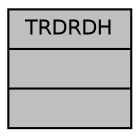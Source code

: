 digraph "TRDRDH"
{
 // INTERACTIVE_SVG=YES
  bgcolor="transparent";
  edge [fontname="Helvetica",fontsize="10",labelfontname="Helvetica",labelfontsize="10"];
  node [fontname="Helvetica",fontsize="10",shape=record];
  Node1 [label="{TRDRDH\n||}",height=0.2,width=0.4,color="black", fillcolor="grey75", style="filled", fontcolor="black"];
}
